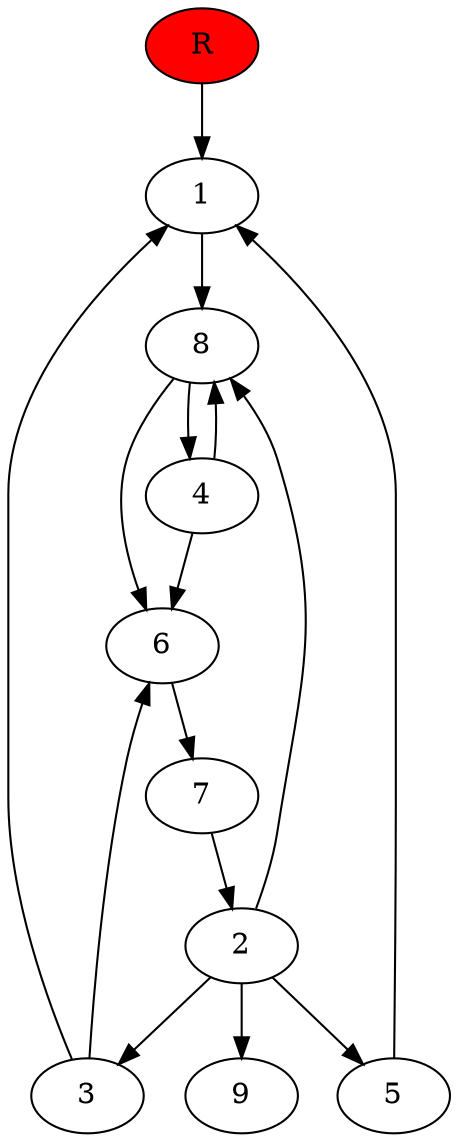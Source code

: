 digraph prb35787 {
	1
	2
	3
	4
	5
	6
	7
	8
	R [fillcolor="#ff0000" style=filled]
	1 -> 8
	2 -> 3
	2 -> 5
	2 -> 8
	2 -> 9
	3 -> 1
	3 -> 6
	4 -> 6
	4 -> 8
	5 -> 1
	6 -> 7
	7 -> 2
	8 -> 4
	8 -> 6
	R -> 1
}
